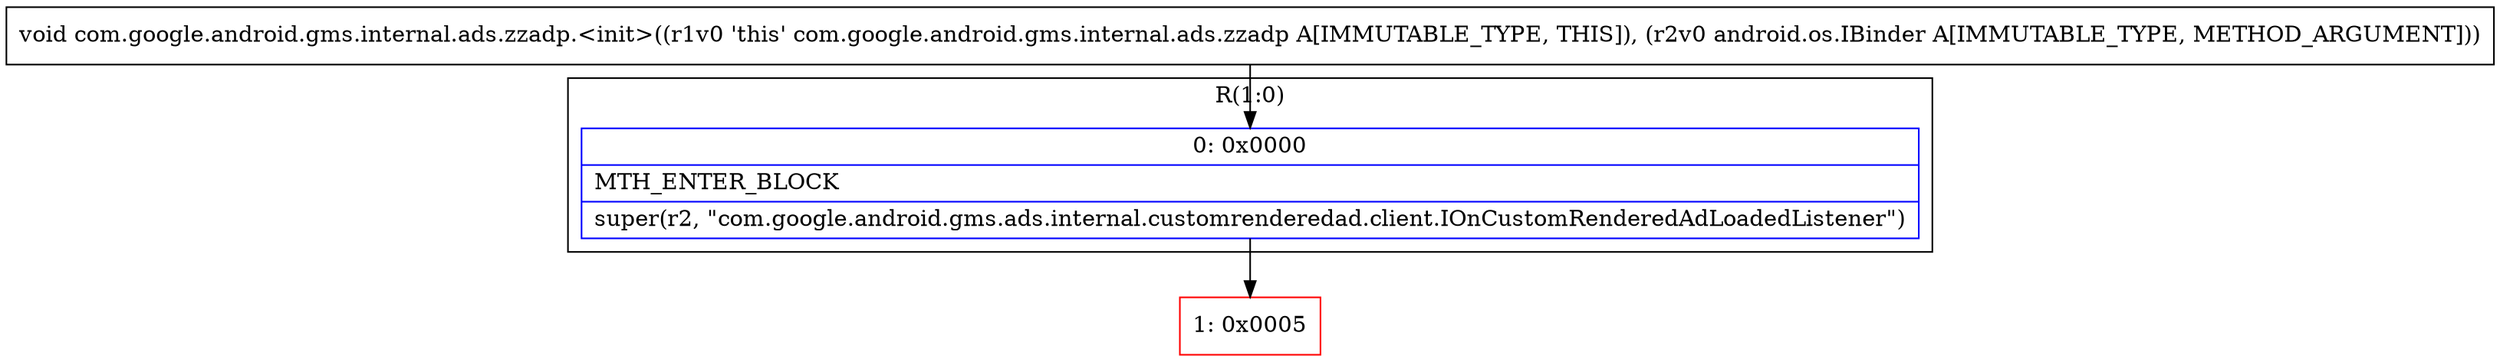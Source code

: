 digraph "CFG forcom.google.android.gms.internal.ads.zzadp.\<init\>(Landroid\/os\/IBinder;)V" {
subgraph cluster_Region_507573329 {
label = "R(1:0)";
node [shape=record,color=blue];
Node_0 [shape=record,label="{0\:\ 0x0000|MTH_ENTER_BLOCK\l|super(r2, \"com.google.android.gms.ads.internal.customrenderedad.client.IOnCustomRenderedAdLoadedListener\")\l}"];
}
Node_1 [shape=record,color=red,label="{1\:\ 0x0005}"];
MethodNode[shape=record,label="{void com.google.android.gms.internal.ads.zzadp.\<init\>((r1v0 'this' com.google.android.gms.internal.ads.zzadp A[IMMUTABLE_TYPE, THIS]), (r2v0 android.os.IBinder A[IMMUTABLE_TYPE, METHOD_ARGUMENT])) }"];
MethodNode -> Node_0;
Node_0 -> Node_1;
}

